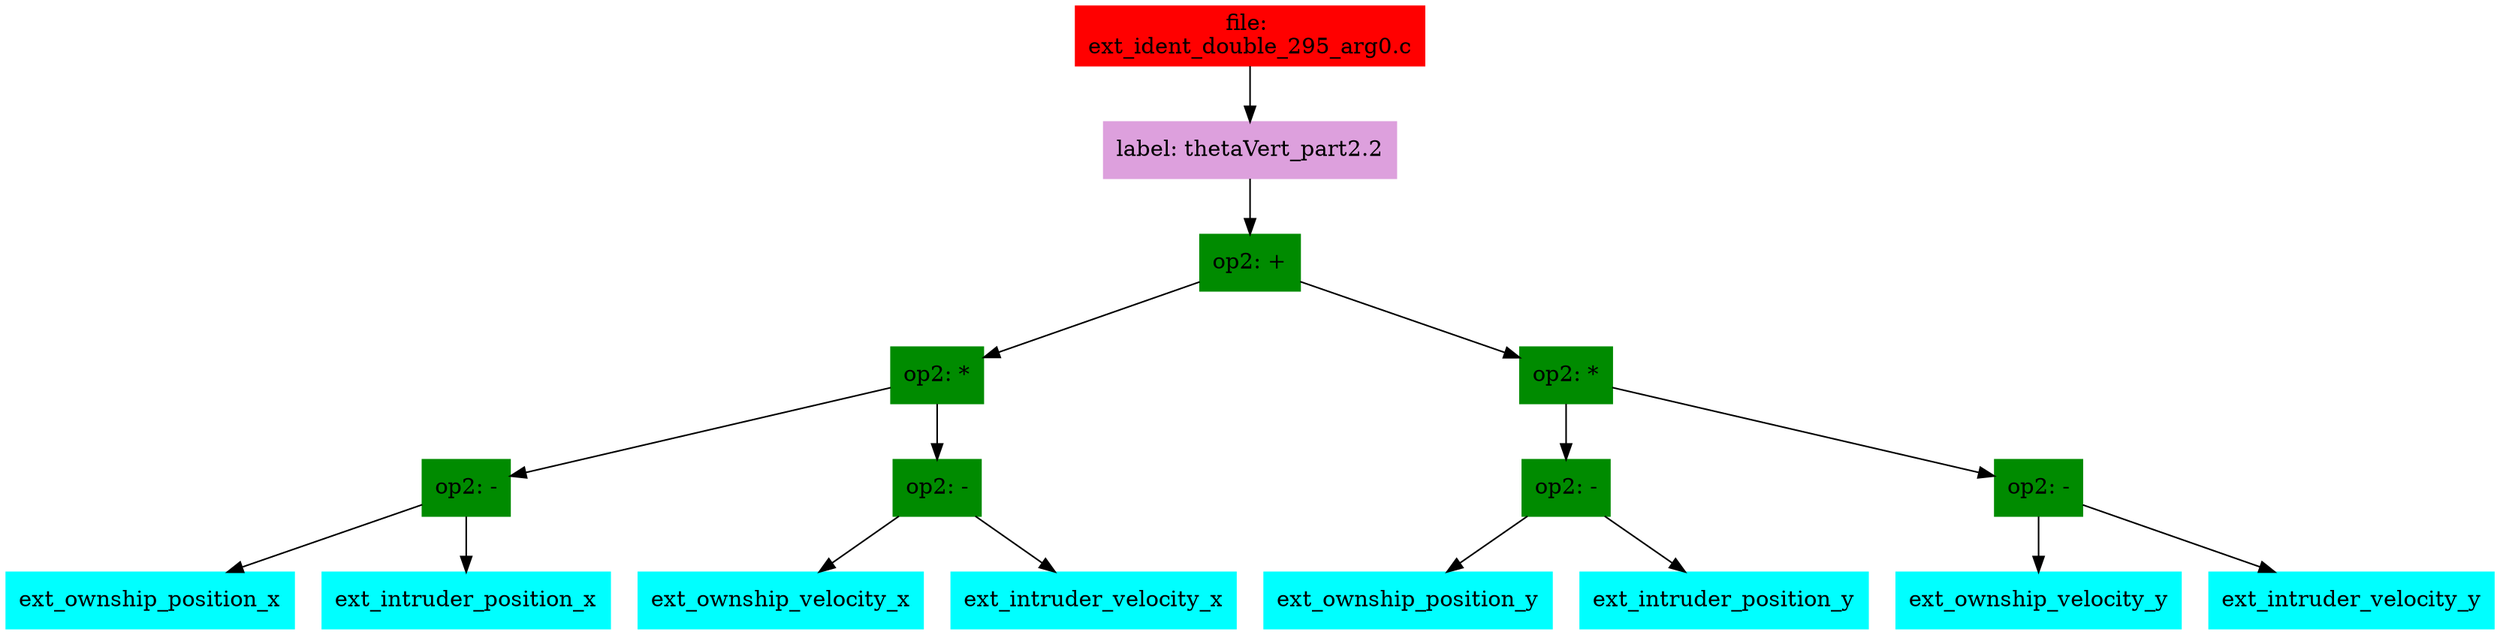 digraph G {
node [shape=box]

0 [label="file: 
ext_ident_double_295_arg0.c",color=red, style=filled]
1 [label="label: thetaVert_part2.2",color=plum, style=filled]
0 -> 1
2 [label="op2: +",color=green4, style=filled]
1 -> 2
3 [label="op2: *",color=green4, style=filled]
2 -> 3
4 [label="op2: -",color=green4, style=filled]
3 -> 4
5 [label="ext_ownship_position_x",color=cyan1, style=filled]
4 -> 5
6 [label="ext_intruder_position_x",color=cyan1, style=filled]
4 -> 6
7 [label="op2: -",color=green4, style=filled]
3 -> 7
8 [label="ext_ownship_velocity_x",color=cyan1, style=filled]
7 -> 8
9 [label="ext_intruder_velocity_x",color=cyan1, style=filled]
7 -> 9
10 [label="op2: *",color=green4, style=filled]
2 -> 10
11 [label="op2: -",color=green4, style=filled]
10 -> 11
12 [label="ext_ownship_position_y",color=cyan1, style=filled]
11 -> 12
13 [label="ext_intruder_position_y",color=cyan1, style=filled]
11 -> 13
14 [label="op2: -",color=green4, style=filled]
10 -> 14
15 [label="ext_ownship_velocity_y",color=cyan1, style=filled]
14 -> 15
16 [label="ext_intruder_velocity_y",color=cyan1, style=filled]
14 -> 16


}

